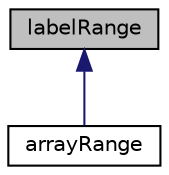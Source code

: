 digraph "labelRange"
{
  bgcolor="transparent";
  edge [fontname="Helvetica",fontsize="10",labelfontname="Helvetica",labelfontsize="10"];
  node [fontname="Helvetica",fontsize="10",shape=record];
  Node1 [label="labelRange",height=0.2,width=0.4,color="black", fillcolor="grey75", style="filled" fontcolor="black"];
  Node1 -> Node2 [dir="back",color="midnightblue",fontsize="10",style="solid",fontname="Helvetica"];
  Node2 [label="arrayRange",height=0.2,width=0.4,color="black",URL="$classFoam_1_1foamPvCore_1_1arrayRange.html",tooltip="Bookkeeping for GUI checklists and multi-block organization. "];
}
